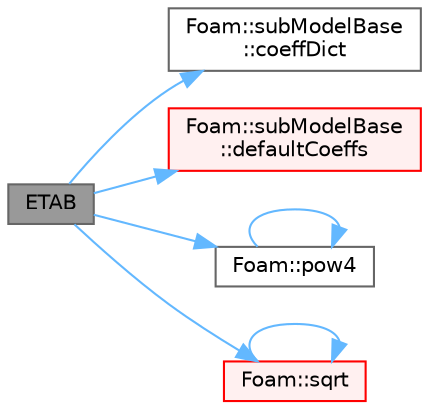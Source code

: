 digraph "ETAB"
{
 // LATEX_PDF_SIZE
  bgcolor="transparent";
  edge [fontname=Helvetica,fontsize=10,labelfontname=Helvetica,labelfontsize=10];
  node [fontname=Helvetica,fontsize=10,shape=box,height=0.2,width=0.4];
  rankdir="LR";
  Node1 [id="Node000001",label="ETAB",height=0.2,width=0.4,color="gray40", fillcolor="grey60", style="filled", fontcolor="black",tooltip=" "];
  Node1 -> Node2 [id="edge1_Node000001_Node000002",color="steelblue1",style="solid",tooltip=" "];
  Node2 [id="Node000002",label="Foam::subModelBase\l::coeffDict",height=0.2,width=0.4,color="grey40", fillcolor="white", style="filled",URL="$classFoam_1_1subModelBase.html#a8d0d1388de2fa3abef52362d701a8fd5",tooltip=" "];
  Node1 -> Node3 [id="edge2_Node000001_Node000003",color="steelblue1",style="solid",tooltip=" "];
  Node3 [id="Node000003",label="Foam::subModelBase\l::defaultCoeffs",height=0.2,width=0.4,color="red", fillcolor="#FFF0F0", style="filled",URL="$classFoam_1_1subModelBase.html#adbd106106c3d31b13d1a43c49c95d99e",tooltip=" "];
  Node1 -> Node14 [id="edge3_Node000001_Node000014",color="steelblue1",style="solid",tooltip=" "];
  Node14 [id="Node000014",label="Foam::pow4",height=0.2,width=0.4,color="grey40", fillcolor="white", style="filled",URL="$namespaceFoam.html#aa0ae321d4861170e35fbb938636a4f40",tooltip=" "];
  Node14 -> Node14 [id="edge4_Node000014_Node000014",color="steelblue1",style="solid",tooltip=" "];
  Node1 -> Node15 [id="edge5_Node000001_Node000015",color="steelblue1",style="solid",tooltip=" "];
  Node15 [id="Node000015",label="Foam::sqrt",height=0.2,width=0.4,color="red", fillcolor="#FFF0F0", style="filled",URL="$namespaceFoam.html#a8616bd62eebf2342a80222fecb1bda71",tooltip=" "];
  Node15 -> Node15 [id="edge6_Node000015_Node000015",color="steelblue1",style="solid",tooltip=" "];
}
